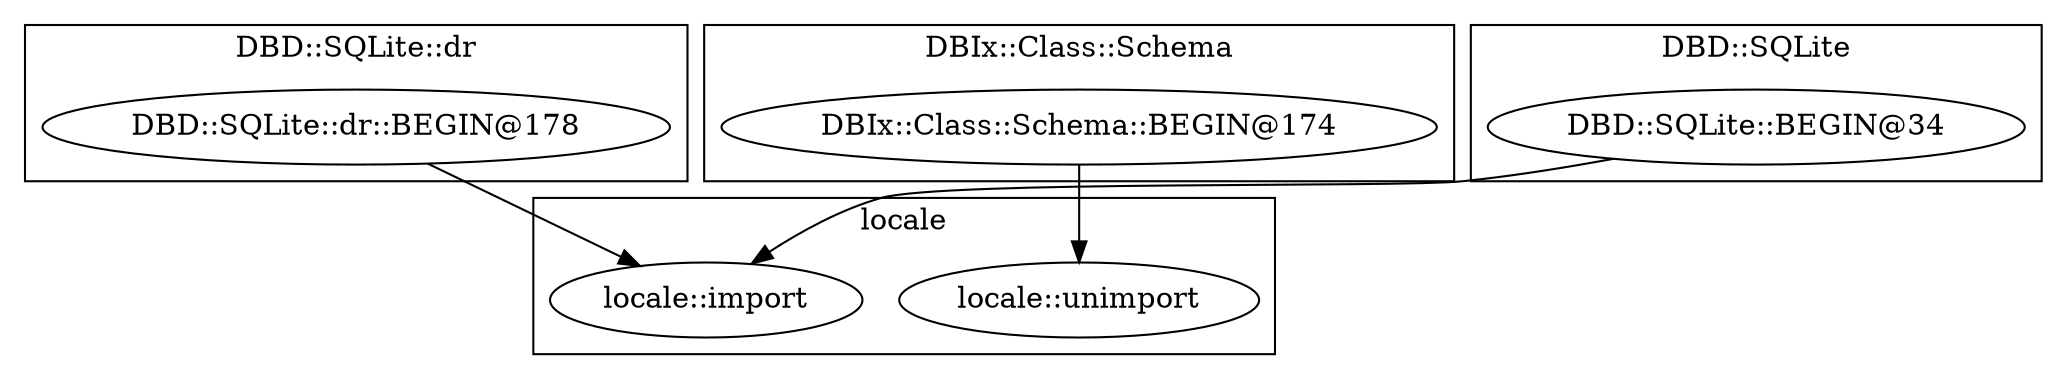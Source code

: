 digraph {
graph [overlap=false]
subgraph cluster_DBD_SQLite_dr {
	label="DBD::SQLite::dr";
	"DBD::SQLite::dr::BEGIN@178";
}
subgraph cluster_locale {
	label="locale";
	"locale::unimport";
	"locale::import";
}
subgraph cluster_DBIx_Class_Schema {
	label="DBIx::Class::Schema";
	"DBIx::Class::Schema::BEGIN@174";
}
subgraph cluster_DBD_SQLite {
	label="DBD::SQLite";
	"DBD::SQLite::BEGIN@34";
}
"DBIx::Class::Schema::BEGIN@174" -> "locale::unimport";
"DBD::SQLite::BEGIN@34" -> "locale::import";
"DBD::SQLite::dr::BEGIN@178" -> "locale::import";
}
